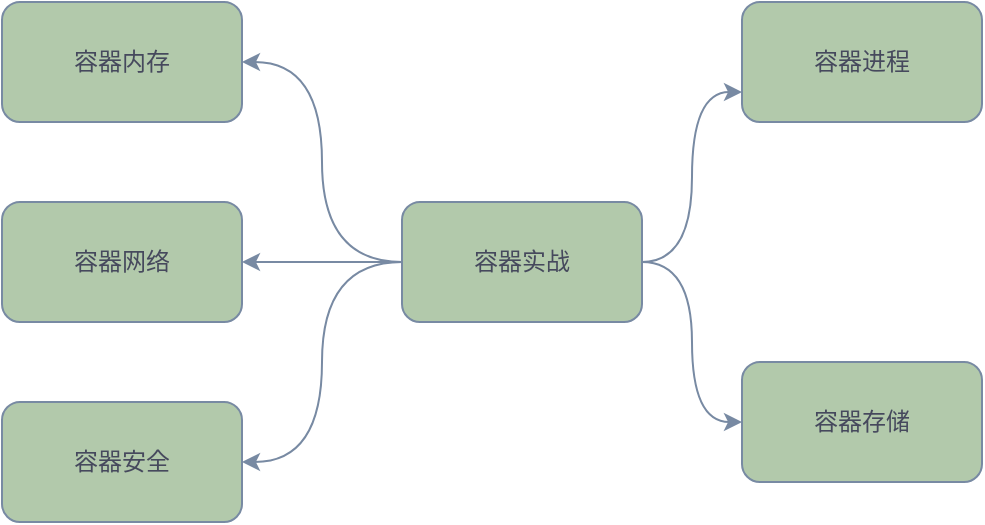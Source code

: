 <mxfile version="15.5.4" type="github">
  <diagram id="ReQDzqdzQ1v4JbRhALHk" name="Page-1">
    <mxGraphModel dx="782" dy="482" grid="1" gridSize="10" guides="1" tooltips="1" connect="1" arrows="1" fold="1" page="1" pageScale="1" pageWidth="827" pageHeight="1169" math="0" shadow="0">
      <root>
        <mxCell id="0" />
        <mxCell id="1" parent="0" />
        <mxCell id="LRIQcvd04QONMFqEaODh-9" style="edgeStyle=orthogonalEdgeStyle;orthogonalLoop=1;jettySize=auto;html=1;entryX=0;entryY=0.75;entryDx=0;entryDy=0;strokeColor=#788AA3;fontColor=#46495D;curved=1;" edge="1" parent="1" source="LRIQcvd04QONMFqEaODh-1" target="LRIQcvd04QONMFqEaODh-2">
          <mxGeometry relative="1" as="geometry" />
        </mxCell>
        <mxCell id="LRIQcvd04QONMFqEaODh-10" style="edgeStyle=orthogonalEdgeStyle;orthogonalLoop=1;jettySize=auto;html=1;entryX=0;entryY=0.5;entryDx=0;entryDy=0;strokeColor=#788AA3;fontColor=#46495D;curved=1;" edge="1" parent="1" source="LRIQcvd04QONMFqEaODh-1" target="LRIQcvd04QONMFqEaODh-3">
          <mxGeometry relative="1" as="geometry" />
        </mxCell>
        <mxCell id="LRIQcvd04QONMFqEaODh-11" style="edgeStyle=orthogonalEdgeStyle;orthogonalLoop=1;jettySize=auto;html=1;entryX=1;entryY=0.5;entryDx=0;entryDy=0;strokeColor=#788AA3;fontColor=#46495D;curved=1;" edge="1" parent="1" source="LRIQcvd04QONMFqEaODh-1" target="LRIQcvd04QONMFqEaODh-6">
          <mxGeometry relative="1" as="geometry" />
        </mxCell>
        <mxCell id="LRIQcvd04QONMFqEaODh-12" style="edgeStyle=orthogonalEdgeStyle;orthogonalLoop=1;jettySize=auto;html=1;entryX=1;entryY=0.5;entryDx=0;entryDy=0;strokeColor=#788AA3;fontColor=#46495D;curved=1;" edge="1" parent="1" source="LRIQcvd04QONMFqEaODh-1" target="LRIQcvd04QONMFqEaODh-7">
          <mxGeometry relative="1" as="geometry" />
        </mxCell>
        <mxCell id="LRIQcvd04QONMFqEaODh-13" style="edgeStyle=orthogonalEdgeStyle;orthogonalLoop=1;jettySize=auto;html=1;entryX=1;entryY=0.5;entryDx=0;entryDy=0;strokeColor=#788AA3;fontColor=#46495D;curved=1;" edge="1" parent="1" source="LRIQcvd04QONMFqEaODh-1" target="LRIQcvd04QONMFqEaODh-8">
          <mxGeometry relative="1" as="geometry" />
        </mxCell>
        <mxCell id="LRIQcvd04QONMFqEaODh-1" value="容器实战" style="whiteSpace=wrap;html=1;fillColor=#B2C9AB;strokeColor=#788AA3;fontColor=#46495D;rounded=1;" vertex="1" parent="1">
          <mxGeometry x="320" y="210" width="120" height="60" as="geometry" />
        </mxCell>
        <mxCell id="LRIQcvd04QONMFqEaODh-2" value="容器进程" style="whiteSpace=wrap;html=1;fillColor=#B2C9AB;strokeColor=#788AA3;fontColor=#46495D;rounded=1;" vertex="1" parent="1">
          <mxGeometry x="490" y="110" width="120" height="60" as="geometry" />
        </mxCell>
        <mxCell id="LRIQcvd04QONMFqEaODh-3" value="容器存储" style="whiteSpace=wrap;html=1;fillColor=#B2C9AB;strokeColor=#788AA3;fontColor=#46495D;rounded=1;" vertex="1" parent="1">
          <mxGeometry x="490" y="290" width="120" height="60" as="geometry" />
        </mxCell>
        <mxCell id="LRIQcvd04QONMFqEaODh-6" value="容器内存" style="whiteSpace=wrap;html=1;fillColor=#B2C9AB;strokeColor=#788AA3;fontColor=#46495D;rounded=1;" vertex="1" parent="1">
          <mxGeometry x="120" y="110" width="120" height="60" as="geometry" />
        </mxCell>
        <mxCell id="LRIQcvd04QONMFqEaODh-7" value="容器网络" style="whiteSpace=wrap;html=1;fillColor=#B2C9AB;strokeColor=#788AA3;fontColor=#46495D;rounded=1;" vertex="1" parent="1">
          <mxGeometry x="120" y="210" width="120" height="60" as="geometry" />
        </mxCell>
        <mxCell id="LRIQcvd04QONMFqEaODh-8" value="容器安全" style="whiteSpace=wrap;html=1;fillColor=#B2C9AB;strokeColor=#788AA3;fontColor=#46495D;rounded=1;" vertex="1" parent="1">
          <mxGeometry x="120" y="310" width="120" height="60" as="geometry" />
        </mxCell>
      </root>
    </mxGraphModel>
  </diagram>
</mxfile>
